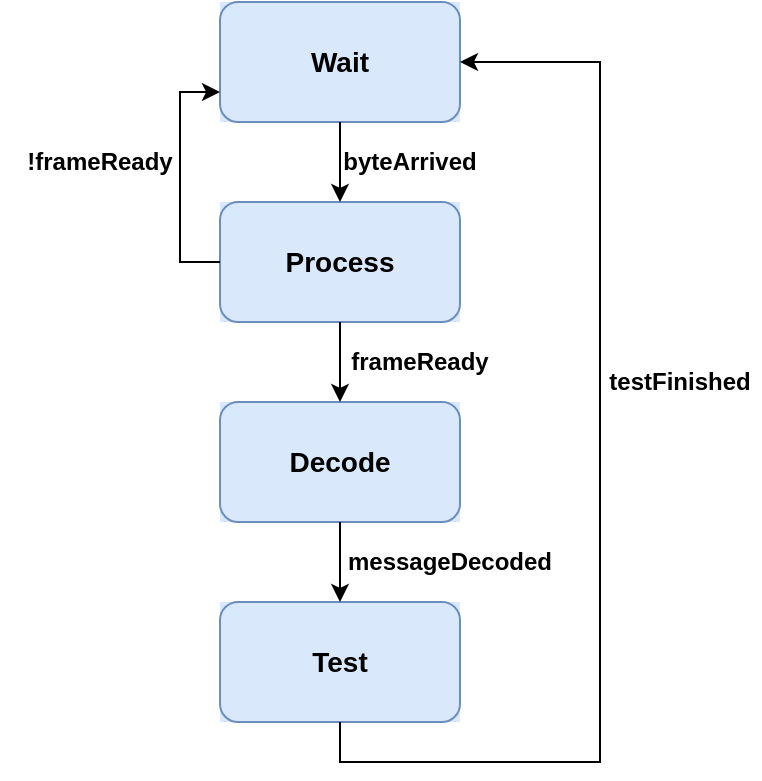 <mxfile version="12.6.8" type="device"><diagram id="wlifYvF5_E6S7RtRmKlO" name="Page-1"><mxGraphModel dx="981" dy="545" grid="1" gridSize="10" guides="1" tooltips="1" connect="1" arrows="1" fold="1" page="1" pageScale="1" pageWidth="827" pageHeight="1169" math="0" shadow="0"><root><mxCell id="0"/><mxCell id="1" parent="0"/><mxCell id="8MeShAGaZAG2fJWkP6mb-9" value="" style="group;fillColor=#dae8fc;strokeColor=none;" parent="1" vertex="1" connectable="0"><mxGeometry x="240" y="100" width="120" height="60" as="geometry"/></mxCell><mxCell id="8MeShAGaZAG2fJWkP6mb-4" value="" style="rounded=1;whiteSpace=wrap;html=1;fillColor=#dae8fc;strokeColor=#6c8ebf;" parent="8MeShAGaZAG2fJWkP6mb-9" vertex="1"><mxGeometry width="120" height="60" as="geometry"/></mxCell><mxCell id="8MeShAGaZAG2fJWkP6mb-5" value="&lt;div style=&quot;font-size: 14px&quot;&gt;&lt;b&gt;Wait&lt;/b&gt;&lt;/div&gt;" style="text;html=1;strokeColor=none;fillColor=none;align=center;verticalAlign=middle;whiteSpace=wrap;rounded=0;" parent="8MeShAGaZAG2fJWkP6mb-9" vertex="1"><mxGeometry x="30" y="20" width="60" height="20" as="geometry"/></mxCell><mxCell id="DLIDc0sSf_sohSlV7XXN-1" value="" style="group;fillColor=#dae8fc;strokeColor=none;" parent="1" vertex="1" connectable="0"><mxGeometry x="240" y="200" width="120" height="60" as="geometry"/></mxCell><mxCell id="DLIDc0sSf_sohSlV7XXN-2" value="" style="rounded=1;whiteSpace=wrap;html=1;fillColor=#dae8fc;strokeColor=#6c8ebf;" parent="DLIDc0sSf_sohSlV7XXN-1" vertex="1"><mxGeometry width="120" height="60" as="geometry"/></mxCell><mxCell id="DLIDc0sSf_sohSlV7XXN-3" value="&lt;font style=&quot;font-size: 14px&quot;&gt;&lt;b&gt;Process&lt;/b&gt;&lt;/font&gt;" style="text;html=1;strokeColor=none;fillColor=none;align=center;verticalAlign=middle;whiteSpace=wrap;rounded=0;" parent="DLIDc0sSf_sohSlV7XXN-1" vertex="1"><mxGeometry x="30" y="20" width="60" height="20" as="geometry"/></mxCell><mxCell id="jXAqGy_8zKagjG3Ds7on-1" value="" style="group;fillColor=#dae8fc;strokeColor=none;" vertex="1" connectable="0" parent="1"><mxGeometry x="240" y="300" width="120" height="60" as="geometry"/></mxCell><mxCell id="jXAqGy_8zKagjG3Ds7on-2" value="" style="rounded=1;whiteSpace=wrap;html=1;fillColor=#dae8fc;strokeColor=#6c8ebf;" vertex="1" parent="jXAqGy_8zKagjG3Ds7on-1"><mxGeometry width="120" height="60" as="geometry"/></mxCell><mxCell id="jXAqGy_8zKagjG3Ds7on-3" value="&lt;font size=&quot;1&quot;&gt;&lt;b style=&quot;font-size: 14px&quot;&gt;Decode&lt;/b&gt;&lt;/font&gt;" style="text;html=1;strokeColor=none;fillColor=none;align=center;verticalAlign=middle;whiteSpace=wrap;rounded=0;" vertex="1" parent="jXAqGy_8zKagjG3Ds7on-1"><mxGeometry x="30" y="20" width="60" height="20" as="geometry"/></mxCell><mxCell id="jXAqGy_8zKagjG3Ds7on-4" value="" style="group;fillColor=#dae8fc;strokeColor=none;" vertex="1" connectable="0" parent="1"><mxGeometry x="240" y="400" width="120" height="60" as="geometry"/></mxCell><mxCell id="jXAqGy_8zKagjG3Ds7on-5" value="" style="rounded=1;whiteSpace=wrap;html=1;fillColor=#dae8fc;strokeColor=#6c8ebf;" vertex="1" parent="jXAqGy_8zKagjG3Ds7on-4"><mxGeometry width="120" height="60" as="geometry"/></mxCell><mxCell id="jXAqGy_8zKagjG3Ds7on-6" value="&lt;font style=&quot;font-size: 14px&quot;&gt;&lt;b&gt;Test&lt;/b&gt;&lt;/font&gt;" style="text;html=1;strokeColor=none;fillColor=none;align=center;verticalAlign=middle;whiteSpace=wrap;rounded=0;" vertex="1" parent="jXAqGy_8zKagjG3Ds7on-4"><mxGeometry x="30" y="20" width="60" height="20" as="geometry"/></mxCell><mxCell id="jXAqGy_8zKagjG3Ds7on-9" style="edgeStyle=orthogonalEdgeStyle;rounded=0;orthogonalLoop=1;jettySize=auto;html=1;exitX=0.5;exitY=1;exitDx=0;exitDy=0;entryX=0.5;entryY=0;entryDx=0;entryDy=0;" edge="1" parent="1" source="8MeShAGaZAG2fJWkP6mb-4" target="DLIDc0sSf_sohSlV7XXN-2"><mxGeometry relative="1" as="geometry"/></mxCell><mxCell id="jXAqGy_8zKagjG3Ds7on-10" style="edgeStyle=orthogonalEdgeStyle;rounded=0;orthogonalLoop=1;jettySize=auto;html=1;exitX=0.5;exitY=1;exitDx=0;exitDy=0;entryX=0.5;entryY=0;entryDx=0;entryDy=0;" edge="1" parent="1" source="DLIDc0sSf_sohSlV7XXN-2" target="jXAqGy_8zKagjG3Ds7on-2"><mxGeometry relative="1" as="geometry"/></mxCell><mxCell id="jXAqGy_8zKagjG3Ds7on-11" style="edgeStyle=orthogonalEdgeStyle;rounded=0;orthogonalLoop=1;jettySize=auto;html=1;exitX=0.5;exitY=1;exitDx=0;exitDy=0;entryX=0.5;entryY=0;entryDx=0;entryDy=0;" edge="1" parent="1" source="jXAqGy_8zKagjG3Ds7on-2" target="jXAqGy_8zKagjG3Ds7on-5"><mxGeometry relative="1" as="geometry"/></mxCell><mxCell id="jXAqGy_8zKagjG3Ds7on-12" style="edgeStyle=orthogonalEdgeStyle;rounded=0;orthogonalLoop=1;jettySize=auto;html=1;exitX=0;exitY=0.5;exitDx=0;exitDy=0;entryX=0;entryY=0.75;entryDx=0;entryDy=0;" edge="1" parent="1" source="DLIDc0sSf_sohSlV7XXN-2" target="8MeShAGaZAG2fJWkP6mb-4"><mxGeometry relative="1" as="geometry"/></mxCell><mxCell id="jXAqGy_8zKagjG3Ds7on-16" value="&lt;b&gt;byteArrived&lt;/b&gt;" style="text;html=1;strokeColor=none;fillColor=none;align=center;verticalAlign=middle;whiteSpace=wrap;rounded=0;" vertex="1" parent="1"><mxGeometry x="300" y="170" width="70" height="20" as="geometry"/></mxCell><mxCell id="jXAqGy_8zKagjG3Ds7on-17" value="&lt;div&gt;&lt;b&gt;frameReady&lt;br&gt;&lt;/b&gt;&lt;/div&gt;" style="text;html=1;strokeColor=none;fillColor=none;align=center;verticalAlign=middle;whiteSpace=wrap;rounded=0;" vertex="1" parent="1"><mxGeometry x="300" y="270" width="80" height="20" as="geometry"/></mxCell><mxCell id="jXAqGy_8zKagjG3Ds7on-18" value="&lt;b&gt;!frameReady&lt;br&gt;&lt;/b&gt;" style="text;html=1;strokeColor=none;fillColor=none;align=center;verticalAlign=middle;whiteSpace=wrap;rounded=0;" vertex="1" parent="1"><mxGeometry x="130" y="170" width="100" height="20" as="geometry"/></mxCell><mxCell id="jXAqGy_8zKagjG3Ds7on-20" style="edgeStyle=orthogonalEdgeStyle;rounded=0;orthogonalLoop=1;jettySize=auto;html=1;exitX=0.5;exitY=1;exitDx=0;exitDy=0;entryX=1;entryY=0.5;entryDx=0;entryDy=0;" edge="1" parent="1" source="jXAqGy_8zKagjG3Ds7on-5" target="8MeShAGaZAG2fJWkP6mb-4"><mxGeometry relative="1" as="geometry"><mxPoint x="380" y="170" as="targetPoint"/><Array as="points"><mxPoint x="300" y="480"/><mxPoint x="430" y="480"/><mxPoint x="430" y="130"/></Array></mxGeometry></mxCell><mxCell id="jXAqGy_8zKagjG3Ds7on-22" value="&lt;b&gt;messageDecoded&lt;/b&gt;" style="text;html=1;strokeColor=none;fillColor=none;align=center;verticalAlign=middle;whiteSpace=wrap;rounded=0;" vertex="1" parent="1"><mxGeometry x="290" y="370" width="130" height="20" as="geometry"/></mxCell><mxCell id="jXAqGy_8zKagjG3Ds7on-25" value="&lt;div&gt;&lt;b&gt;testFinished&lt;br&gt;&lt;/b&gt;&lt;/div&gt;" style="text;html=1;strokeColor=none;fillColor=none;align=center;verticalAlign=middle;whiteSpace=wrap;rounded=0;" vertex="1" parent="1"><mxGeometry x="430" y="280" width="80" height="20" as="geometry"/></mxCell></root></mxGraphModel></diagram></mxfile>
